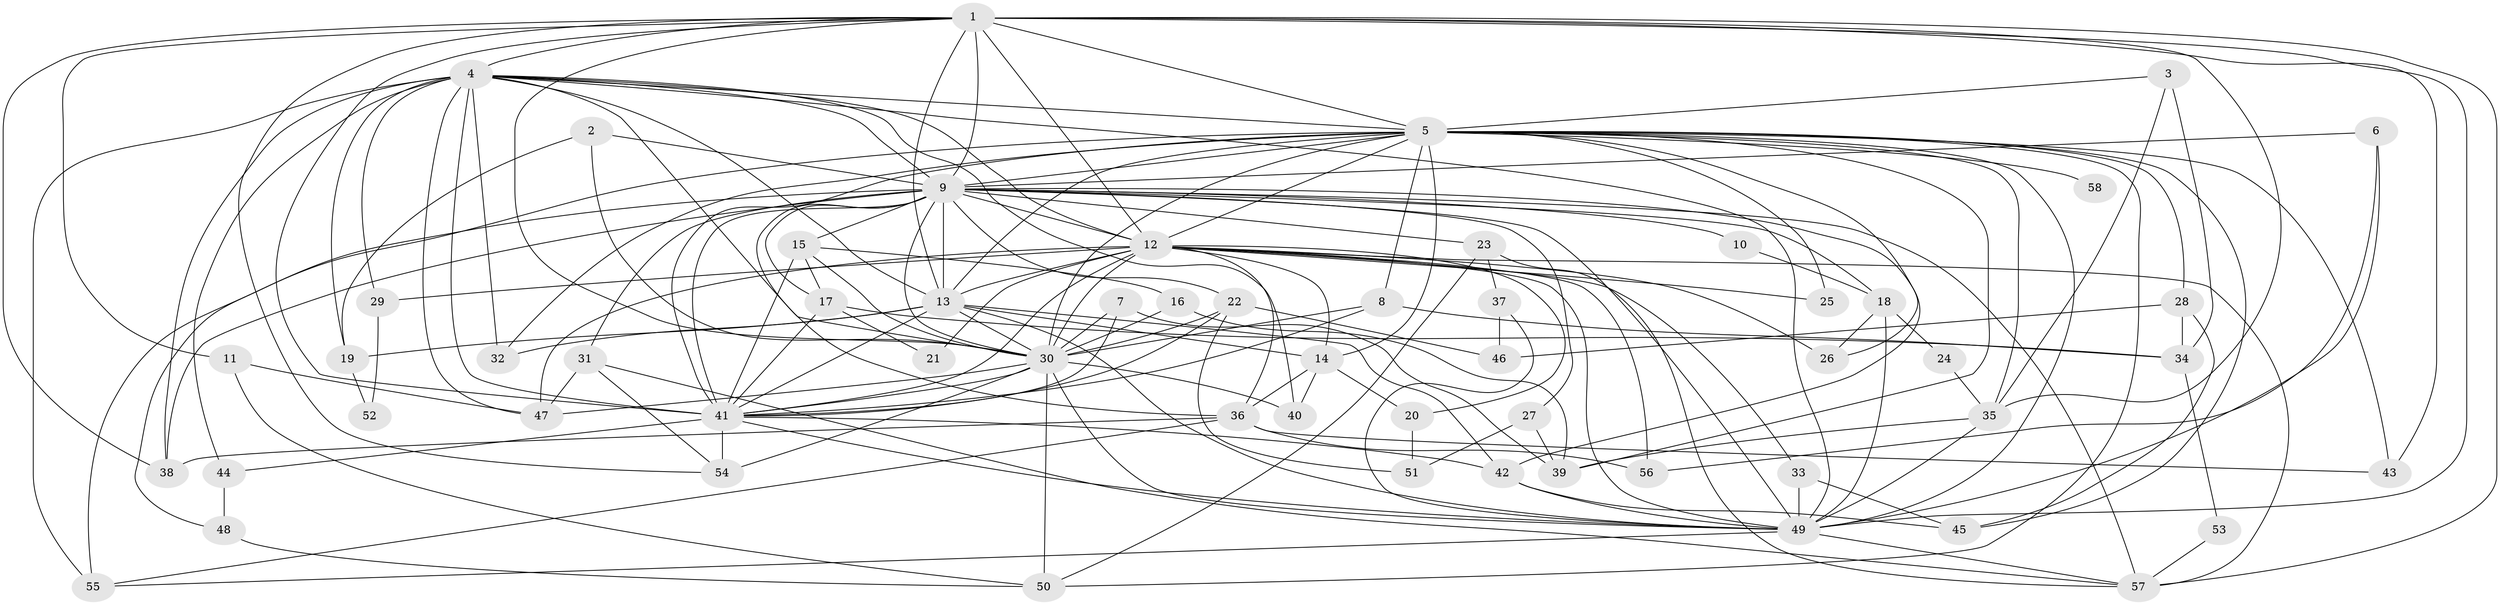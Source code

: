 // original degree distribution, {20: 0.02608695652173913, 15: 0.008695652173913044, 16: 0.008695652173913044, 25: 0.008695652173913044, 29: 0.008695652173913044, 22: 0.008695652173913044, 17: 0.008695652173913044, 24: 0.008695652173913044, 5: 0.08695652173913043, 2: 0.4782608695652174, 6: 0.02608695652173913, 4: 0.0782608695652174, 3: 0.23478260869565218, 7: 0.008695652173913044}
// Generated by graph-tools (version 1.1) at 2025/36/03/04/25 23:36:28]
// undirected, 58 vertices, 168 edges
graph export_dot {
  node [color=gray90,style=filled];
  1;
  2;
  3;
  4;
  5;
  6;
  7;
  8;
  9;
  10;
  11;
  12;
  13;
  14;
  15;
  16;
  17;
  18;
  19;
  20;
  21;
  22;
  23;
  24;
  25;
  26;
  27;
  28;
  29;
  30;
  31;
  32;
  33;
  34;
  35;
  36;
  37;
  38;
  39;
  40;
  41;
  42;
  43;
  44;
  45;
  46;
  47;
  48;
  49;
  50;
  51;
  52;
  53;
  54;
  55;
  56;
  57;
  58;
  1 -- 4 [weight=2.0];
  1 -- 5 [weight=1.0];
  1 -- 9 [weight=2.0];
  1 -- 11 [weight=1.0];
  1 -- 12 [weight=1.0];
  1 -- 13 [weight=1.0];
  1 -- 30 [weight=1.0];
  1 -- 35 [weight=1.0];
  1 -- 38 [weight=1.0];
  1 -- 41 [weight=1.0];
  1 -- 43 [weight=1.0];
  1 -- 49 [weight=1.0];
  1 -- 54 [weight=1.0];
  1 -- 57 [weight=1.0];
  2 -- 9 [weight=1.0];
  2 -- 19 [weight=1.0];
  2 -- 30 [weight=1.0];
  3 -- 5 [weight=1.0];
  3 -- 34 [weight=1.0];
  3 -- 35 [weight=1.0];
  4 -- 5 [weight=1.0];
  4 -- 9 [weight=2.0];
  4 -- 12 [weight=1.0];
  4 -- 13 [weight=1.0];
  4 -- 19 [weight=1.0];
  4 -- 29 [weight=1.0];
  4 -- 30 [weight=1.0];
  4 -- 32 [weight=1.0];
  4 -- 38 [weight=1.0];
  4 -- 40 [weight=1.0];
  4 -- 41 [weight=2.0];
  4 -- 44 [weight=1.0];
  4 -- 47 [weight=1.0];
  4 -- 49 [weight=1.0];
  4 -- 55 [weight=2.0];
  5 -- 8 [weight=1.0];
  5 -- 9 [weight=2.0];
  5 -- 12 [weight=1.0];
  5 -- 13 [weight=1.0];
  5 -- 14 [weight=2.0];
  5 -- 25 [weight=1.0];
  5 -- 26 [weight=1.0];
  5 -- 28 [weight=1.0];
  5 -- 30 [weight=3.0];
  5 -- 32 [weight=1.0];
  5 -- 35 [weight=1.0];
  5 -- 39 [weight=1.0];
  5 -- 41 [weight=1.0];
  5 -- 43 [weight=1.0];
  5 -- 45 [weight=1.0];
  5 -- 48 [weight=1.0];
  5 -- 49 [weight=3.0];
  5 -- 50 [weight=1.0];
  5 -- 58 [weight=1.0];
  6 -- 9 [weight=1.0];
  6 -- 49 [weight=1.0];
  6 -- 56 [weight=1.0];
  7 -- 30 [weight=1.0];
  7 -- 39 [weight=1.0];
  7 -- 41 [weight=1.0];
  8 -- 30 [weight=1.0];
  8 -- 34 [weight=1.0];
  8 -- 41 [weight=1.0];
  9 -- 10 [weight=1.0];
  9 -- 12 [weight=2.0];
  9 -- 13 [weight=4.0];
  9 -- 15 [weight=1.0];
  9 -- 17 [weight=1.0];
  9 -- 18 [weight=2.0];
  9 -- 22 [weight=1.0];
  9 -- 23 [weight=1.0];
  9 -- 27 [weight=1.0];
  9 -- 30 [weight=2.0];
  9 -- 31 [weight=1.0];
  9 -- 36 [weight=1.0];
  9 -- 38 [weight=1.0];
  9 -- 41 [weight=3.0];
  9 -- 42 [weight=1.0];
  9 -- 49 [weight=2.0];
  9 -- 55 [weight=1.0];
  9 -- 57 [weight=1.0];
  10 -- 18 [weight=1.0];
  11 -- 47 [weight=1.0];
  11 -- 50 [weight=1.0];
  12 -- 13 [weight=1.0];
  12 -- 14 [weight=1.0];
  12 -- 20 [weight=1.0];
  12 -- 21 [weight=1.0];
  12 -- 25 [weight=1.0];
  12 -- 26 [weight=1.0];
  12 -- 29 [weight=2.0];
  12 -- 30 [weight=2.0];
  12 -- 33 [weight=1.0];
  12 -- 36 [weight=1.0];
  12 -- 41 [weight=1.0];
  12 -- 47 [weight=1.0];
  12 -- 49 [weight=1.0];
  12 -- 56 [weight=1.0];
  12 -- 57 [weight=1.0];
  13 -- 14 [weight=1.0];
  13 -- 19 [weight=1.0];
  13 -- 30 [weight=1.0];
  13 -- 32 [weight=1.0];
  13 -- 41 [weight=1.0];
  13 -- 42 [weight=1.0];
  13 -- 49 [weight=1.0];
  14 -- 20 [weight=1.0];
  14 -- 36 [weight=1.0];
  14 -- 40 [weight=1.0];
  15 -- 16 [weight=1.0];
  15 -- 17 [weight=1.0];
  15 -- 30 [weight=1.0];
  15 -- 41 [weight=1.0];
  16 -- 30 [weight=2.0];
  16 -- 39 [weight=1.0];
  17 -- 21 [weight=1.0];
  17 -- 34 [weight=1.0];
  17 -- 41 [weight=1.0];
  18 -- 24 [weight=1.0];
  18 -- 26 [weight=1.0];
  18 -- 49 [weight=1.0];
  19 -- 52 [weight=1.0];
  20 -- 51 [weight=1.0];
  22 -- 30 [weight=1.0];
  22 -- 41 [weight=1.0];
  22 -- 46 [weight=1.0];
  22 -- 51 [weight=1.0];
  23 -- 37 [weight=1.0];
  23 -- 50 [weight=1.0];
  23 -- 57 [weight=1.0];
  24 -- 35 [weight=1.0];
  27 -- 39 [weight=1.0];
  27 -- 51 [weight=1.0];
  28 -- 34 [weight=1.0];
  28 -- 45 [weight=1.0];
  28 -- 46 [weight=1.0];
  29 -- 52 [weight=1.0];
  30 -- 40 [weight=1.0];
  30 -- 41 [weight=1.0];
  30 -- 47 [weight=1.0];
  30 -- 49 [weight=1.0];
  30 -- 50 [weight=1.0];
  30 -- 54 [weight=1.0];
  31 -- 47 [weight=1.0];
  31 -- 54 [weight=1.0];
  31 -- 57 [weight=1.0];
  33 -- 45 [weight=1.0];
  33 -- 49 [weight=1.0];
  34 -- 53 [weight=1.0];
  35 -- 39 [weight=1.0];
  35 -- 49 [weight=1.0];
  36 -- 38 [weight=1.0];
  36 -- 43 [weight=1.0];
  36 -- 55 [weight=1.0];
  36 -- 56 [weight=1.0];
  37 -- 46 [weight=1.0];
  37 -- 49 [weight=1.0];
  41 -- 42 [weight=1.0];
  41 -- 44 [weight=1.0];
  41 -- 49 [weight=1.0];
  41 -- 54 [weight=2.0];
  42 -- 45 [weight=1.0];
  42 -- 49 [weight=1.0];
  44 -- 48 [weight=1.0];
  48 -- 50 [weight=1.0];
  49 -- 55 [weight=1.0];
  49 -- 57 [weight=1.0];
  53 -- 57 [weight=1.0];
}
